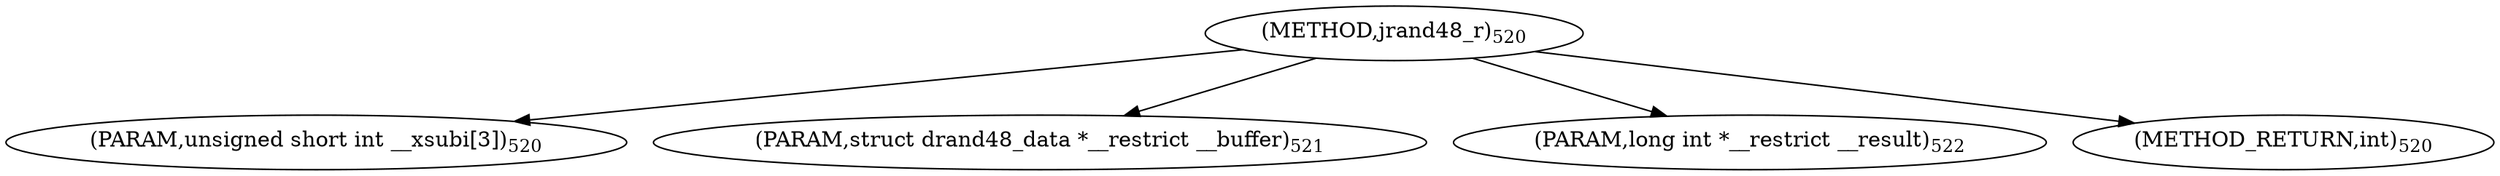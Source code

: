 digraph "jrand48_r" {  
"4820" [label = <(METHOD,jrand48_r)<SUB>520</SUB>> ]
"4821" [label = <(PARAM,unsigned short int __xsubi[3])<SUB>520</SUB>> ]
"4822" [label = <(PARAM,struct drand48_data *__restrict __buffer)<SUB>521</SUB>> ]
"4823" [label = <(PARAM,long int *__restrict __result)<SUB>522</SUB>> ]
"4824" [label = <(METHOD_RETURN,int)<SUB>520</SUB>> ]
  "4820" -> "4821" 
  "4820" -> "4822" 
  "4820" -> "4823" 
  "4820" -> "4824" 
}

